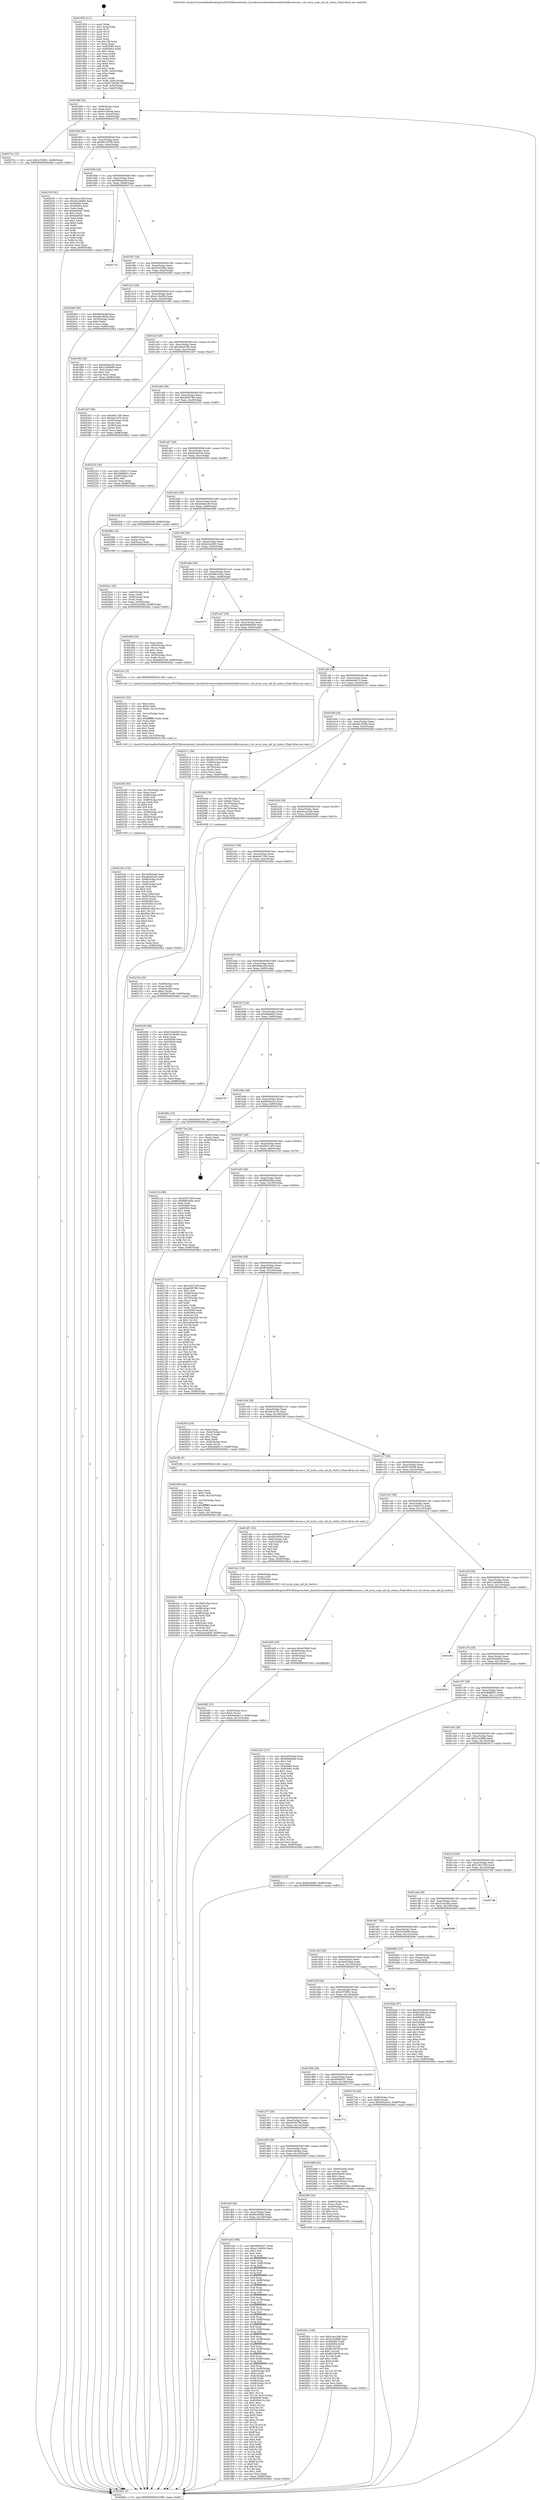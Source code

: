 digraph "0x401930" {
  label = "0x401930 (/mnt/c/Users/mathe/Desktop/tcc/POCII/binaries/extr_linuxdriversnetwirelessinteliwlwifimvmscan.c_iwl_mvm_scan_uid_by_status_Final-ollvm.out::main(0))"
  labelloc = "t"
  node[shape=record]

  Entry [label="",width=0.3,height=0.3,shape=circle,fillcolor=black,style=filled]
  "0x40199f" [label="{
     0x40199f [32]\l
     | [instrs]\l
     &nbsp;&nbsp;0x40199f \<+6\>: mov -0x98(%rbp),%eax\l
     &nbsp;&nbsp;0x4019a5 \<+2\>: mov %eax,%ecx\l
     &nbsp;&nbsp;0x4019a7 \<+6\>: sub $0x81036cd4,%ecx\l
     &nbsp;&nbsp;0x4019ad \<+6\>: mov %eax,-0xac(%rbp)\l
     &nbsp;&nbsp;0x4019b3 \<+6\>: mov %ecx,-0xb0(%rbp)\l
     &nbsp;&nbsp;0x4019b9 \<+6\>: je 000000000040270c \<main+0xddc\>\l
  }"]
  "0x40270c" [label="{
     0x40270c [15]\l
     | [instrs]\l
     &nbsp;&nbsp;0x40270c \<+10\>: movl $0x41f7df61,-0x98(%rbp)\l
     &nbsp;&nbsp;0x402716 \<+5\>: jmp 00000000004028e2 \<main+0xfb2\>\l
  }"]
  "0x4019bf" [label="{
     0x4019bf [28]\l
     | [instrs]\l
     &nbsp;&nbsp;0x4019bf \<+5\>: jmp 00000000004019c4 \<main+0x94\>\l
     &nbsp;&nbsp;0x4019c4 \<+6\>: mov -0xac(%rbp),%eax\l
     &nbsp;&nbsp;0x4019ca \<+5\>: sub $0x881347f9,%eax\l
     &nbsp;&nbsp;0x4019cf \<+6\>: mov %eax,-0xb4(%rbp)\l
     &nbsp;&nbsp;0x4019d5 \<+6\>: je 0000000000402535 \<main+0xc05\>\l
  }"]
  Exit [label="",width=0.3,height=0.3,shape=circle,fillcolor=black,style=filled,peripheries=2]
  "0x402535" [label="{
     0x402535 [91]\l
     | [instrs]\l
     &nbsp;&nbsp;0x402535 \<+5\>: mov $0x2cacc3bd,%eax\l
     &nbsp;&nbsp;0x40253a \<+5\>: mov $0x4e1e646a,%ecx\l
     &nbsp;&nbsp;0x40253f \<+7\>: mov 0x405060,%edx\l
     &nbsp;&nbsp;0x402546 \<+7\>: mov 0x405064,%esi\l
     &nbsp;&nbsp;0x40254d \<+2\>: mov %edx,%edi\l
     &nbsp;&nbsp;0x40254f \<+6\>: add $0xfad5faf7,%edi\l
     &nbsp;&nbsp;0x402555 \<+3\>: sub $0x1,%edi\l
     &nbsp;&nbsp;0x402558 \<+6\>: sub $0xfad5faf7,%edi\l
     &nbsp;&nbsp;0x40255e \<+3\>: imul %edi,%edx\l
     &nbsp;&nbsp;0x402561 \<+3\>: and $0x1,%edx\l
     &nbsp;&nbsp;0x402564 \<+3\>: cmp $0x0,%edx\l
     &nbsp;&nbsp;0x402567 \<+4\>: sete %r8b\l
     &nbsp;&nbsp;0x40256b \<+3\>: cmp $0xa,%esi\l
     &nbsp;&nbsp;0x40256e \<+4\>: setl %r9b\l
     &nbsp;&nbsp;0x402572 \<+3\>: mov %r8b,%r10b\l
     &nbsp;&nbsp;0x402575 \<+3\>: and %r9b,%r10b\l
     &nbsp;&nbsp;0x402578 \<+3\>: xor %r9b,%r8b\l
     &nbsp;&nbsp;0x40257b \<+3\>: or %r8b,%r10b\l
     &nbsp;&nbsp;0x40257e \<+4\>: test $0x1,%r10b\l
     &nbsp;&nbsp;0x402582 \<+3\>: cmovne %ecx,%eax\l
     &nbsp;&nbsp;0x402585 \<+6\>: mov %eax,-0x98(%rbp)\l
     &nbsp;&nbsp;0x40258b \<+5\>: jmp 00000000004028e2 \<main+0xfb2\>\l
  }"]
  "0x4019db" [label="{
     0x4019db [28]\l
     | [instrs]\l
     &nbsp;&nbsp;0x4019db \<+5\>: jmp 00000000004019e0 \<main+0xb0\>\l
     &nbsp;&nbsp;0x4019e0 \<+6\>: mov -0xac(%rbp),%eax\l
     &nbsp;&nbsp;0x4019e6 \<+5\>: sub $0x90b0a26f,%eax\l
     &nbsp;&nbsp;0x4019eb \<+6\>: mov %eax,-0xb8(%rbp)\l
     &nbsp;&nbsp;0x4019f1 \<+6\>: je 000000000040271b \<main+0xdeb\>\l
  }"]
  "0x4026ab" [label="{
     0x4026ab [97]\l
     | [instrs]\l
     &nbsp;&nbsp;0x4026ab \<+5\>: mov $0x203ebd04,%ecx\l
     &nbsp;&nbsp;0x4026b0 \<+5\>: mov $0x81036cd4,%edx\l
     &nbsp;&nbsp;0x4026b5 \<+7\>: mov 0x405060,%esi\l
     &nbsp;&nbsp;0x4026bc \<+8\>: mov 0x405064,%r8d\l
     &nbsp;&nbsp;0x4026c4 \<+3\>: mov %esi,%r9d\l
     &nbsp;&nbsp;0x4026c7 \<+7\>: add $0x32dbd9a,%r9d\l
     &nbsp;&nbsp;0x4026ce \<+4\>: sub $0x1,%r9d\l
     &nbsp;&nbsp;0x4026d2 \<+7\>: sub $0x32dbd9a,%r9d\l
     &nbsp;&nbsp;0x4026d9 \<+4\>: imul %r9d,%esi\l
     &nbsp;&nbsp;0x4026dd \<+3\>: and $0x1,%esi\l
     &nbsp;&nbsp;0x4026e0 \<+3\>: cmp $0x0,%esi\l
     &nbsp;&nbsp;0x4026e3 \<+4\>: sete %r10b\l
     &nbsp;&nbsp;0x4026e7 \<+4\>: cmp $0xa,%r8d\l
     &nbsp;&nbsp;0x4026eb \<+4\>: setl %r11b\l
     &nbsp;&nbsp;0x4026ef \<+3\>: mov %r10b,%bl\l
     &nbsp;&nbsp;0x4026f2 \<+3\>: and %r11b,%bl\l
     &nbsp;&nbsp;0x4026f5 \<+3\>: xor %r11b,%r10b\l
     &nbsp;&nbsp;0x4026f8 \<+3\>: or %r10b,%bl\l
     &nbsp;&nbsp;0x4026fb \<+3\>: test $0x1,%bl\l
     &nbsp;&nbsp;0x4026fe \<+3\>: cmovne %edx,%ecx\l
     &nbsp;&nbsp;0x402701 \<+6\>: mov %ecx,-0x98(%rbp)\l
     &nbsp;&nbsp;0x402707 \<+5\>: jmp 00000000004028e2 \<main+0xfb2\>\l
  }"]
  "0x40271b" [label="{
     0x40271b\l
  }", style=dashed]
  "0x4019f7" [label="{
     0x4019f7 [28]\l
     | [instrs]\l
     &nbsp;&nbsp;0x4019f7 \<+5\>: jmp 00000000004019fc \<main+0xcc\>\l
     &nbsp;&nbsp;0x4019fc \<+6\>: mov -0xac(%rbp),%eax\l
     &nbsp;&nbsp;0x401a02 \<+5\>: sub $0x92432f6a,%eax\l
     &nbsp;&nbsp;0x401a07 \<+6\>: mov %eax,-0xbc(%rbp)\l
     &nbsp;&nbsp;0x401a0d \<+6\>: je 00000000004020bf \<main+0x78f\>\l
  }"]
  "0x4025b1" [label="{
     0x4025b1 [100]\l
     | [instrs]\l
     &nbsp;&nbsp;0x4025b1 \<+5\>: mov $0x2cacc3bd,%edx\l
     &nbsp;&nbsp;0x4025b6 \<+5\>: mov $0x2c5c9fdd,%esi\l
     &nbsp;&nbsp;0x4025bb \<+8\>: mov 0x405060,%r8d\l
     &nbsp;&nbsp;0x4025c3 \<+8\>: mov 0x405064,%r9d\l
     &nbsp;&nbsp;0x4025cb \<+3\>: mov %r8d,%r10d\l
     &nbsp;&nbsp;0x4025ce \<+7\>: sub $0x601697ff,%r10d\l
     &nbsp;&nbsp;0x4025d5 \<+4\>: sub $0x1,%r10d\l
     &nbsp;&nbsp;0x4025d9 \<+7\>: add $0x601697ff,%r10d\l
     &nbsp;&nbsp;0x4025e0 \<+4\>: imul %r10d,%r8d\l
     &nbsp;&nbsp;0x4025e4 \<+4\>: and $0x1,%r8d\l
     &nbsp;&nbsp;0x4025e8 \<+4\>: cmp $0x0,%r8d\l
     &nbsp;&nbsp;0x4025ec \<+4\>: sete %r11b\l
     &nbsp;&nbsp;0x4025f0 \<+4\>: cmp $0xa,%r9d\l
     &nbsp;&nbsp;0x4025f4 \<+3\>: setl %bl\l
     &nbsp;&nbsp;0x4025f7 \<+3\>: mov %r11b,%r14b\l
     &nbsp;&nbsp;0x4025fa \<+3\>: and %bl,%r14b\l
     &nbsp;&nbsp;0x4025fd \<+3\>: xor %bl,%r11b\l
     &nbsp;&nbsp;0x402600 \<+3\>: or %r11b,%r14b\l
     &nbsp;&nbsp;0x402603 \<+4\>: test $0x1,%r14b\l
     &nbsp;&nbsp;0x402607 \<+3\>: cmovne %esi,%edx\l
     &nbsp;&nbsp;0x40260a \<+6\>: mov %edx,-0x98(%rbp)\l
     &nbsp;&nbsp;0x402610 \<+5\>: jmp 00000000004028e2 \<main+0xfb2\>\l
  }"]
  "0x4020bf" [label="{
     0x4020bf [30]\l
     | [instrs]\l
     &nbsp;&nbsp;0x4020bf \<+5\>: mov $0x90b0a26f,%eax\l
     &nbsp;&nbsp;0x4020c4 \<+5\>: mov $0xdd14fe5b,%ecx\l
     &nbsp;&nbsp;0x4020c9 \<+3\>: mov -0x30(%rbp),%edx\l
     &nbsp;&nbsp;0x4020cc \<+3\>: cmp $0x0,%edx\l
     &nbsp;&nbsp;0x4020cf \<+3\>: cmove %ecx,%eax\l
     &nbsp;&nbsp;0x4020d2 \<+6\>: mov %eax,-0x98(%rbp)\l
     &nbsp;&nbsp;0x4020d8 \<+5\>: jmp 00000000004028e2 \<main+0xfb2\>\l
  }"]
  "0x401a13" [label="{
     0x401a13 [28]\l
     | [instrs]\l
     &nbsp;&nbsp;0x401a13 \<+5\>: jmp 0000000000401a18 \<main+0xe8\>\l
     &nbsp;&nbsp;0x401a18 \<+6\>: mov -0xac(%rbp),%eax\l
     &nbsp;&nbsp;0x401a1e \<+5\>: sub $0xa118c954,%eax\l
     &nbsp;&nbsp;0x401a23 \<+6\>: mov %eax,-0xc0(%rbp)\l
     &nbsp;&nbsp;0x401a29 \<+6\>: je 0000000000401f94 \<main+0x664\>\l
  }"]
  "0x4024f2" [label="{
     0x4024f2 [31]\l
     | [instrs]\l
     &nbsp;&nbsp;0x4024f2 \<+4\>: mov -0x40(%rbp),%rcx\l
     &nbsp;&nbsp;0x4024f6 \<+6\>: movl $0x0,(%rcx)\l
     &nbsp;&nbsp;0x4024fc \<+10\>: movl $0xbefa8c13,-0x98(%rbp)\l
     &nbsp;&nbsp;0x402506 \<+6\>: mov %eax,-0x15c(%rbp)\l
     &nbsp;&nbsp;0x40250c \<+5\>: jmp 00000000004028e2 \<main+0xfb2\>\l
  }"]
  "0x401f94" [label="{
     0x401f94 [30]\l
     | [instrs]\l
     &nbsp;&nbsp;0x401f94 \<+5\>: mov $0xad4edc36,%eax\l
     &nbsp;&nbsp;0x401f99 \<+5\>: mov $0x1ce84669,%ecx\l
     &nbsp;&nbsp;0x401f9e \<+3\>: mov -0x31(%rbp),%dl\l
     &nbsp;&nbsp;0x401fa1 \<+3\>: test $0x1,%dl\l
     &nbsp;&nbsp;0x401fa4 \<+3\>: cmovne %ecx,%eax\l
     &nbsp;&nbsp;0x401fa7 \<+6\>: mov %eax,-0x98(%rbp)\l
     &nbsp;&nbsp;0x401fad \<+5\>: jmp 00000000004028e2 \<main+0xfb2\>\l
  }"]
  "0x401a2f" [label="{
     0x401a2f [28]\l
     | [instrs]\l
     &nbsp;&nbsp;0x401a2f \<+5\>: jmp 0000000000401a34 \<main+0x104\>\l
     &nbsp;&nbsp;0x401a34 \<+6\>: mov -0xac(%rbp),%eax\l
     &nbsp;&nbsp;0x401a3a \<+5\>: sub $0xa4fc8196,%eax\l
     &nbsp;&nbsp;0x401a3f \<+6\>: mov %eax,-0xc4(%rbp)\l
     &nbsp;&nbsp;0x401a45 \<+6\>: je 00000000004023d7 \<main+0xaa7\>\l
  }"]
  "0x4024d5" [label="{
     0x4024d5 [29]\l
     | [instrs]\l
     &nbsp;&nbsp;0x4024d5 \<+10\>: movabs $0x4030b6,%rdi\l
     &nbsp;&nbsp;0x4024df \<+4\>: mov -0x48(%rbp),%rcx\l
     &nbsp;&nbsp;0x4024e3 \<+2\>: mov %eax,(%rcx)\l
     &nbsp;&nbsp;0x4024e5 \<+4\>: mov -0x48(%rbp),%rcx\l
     &nbsp;&nbsp;0x4024e9 \<+2\>: mov (%rcx),%esi\l
     &nbsp;&nbsp;0x4024eb \<+2\>: mov $0x0,%al\l
     &nbsp;&nbsp;0x4024ed \<+5\>: call 0000000000401040 \<printf@plt\>\l
     | [calls]\l
     &nbsp;&nbsp;0x401040 \{1\} (unknown)\l
  }"]
  "0x4023d7" [label="{
     0x4023d7 [36]\l
     | [instrs]\l
     &nbsp;&nbsp;0x4023d7 \<+5\>: mov $0xe6fc7340,%eax\l
     &nbsp;&nbsp;0x4023dc \<+5\>: mov $0x4dc1b7b,%ecx\l
     &nbsp;&nbsp;0x4023e1 \<+4\>: mov -0x50(%rbp),%rdx\l
     &nbsp;&nbsp;0x4023e5 \<+2\>: mov (%rdx),%esi\l
     &nbsp;&nbsp;0x4023e7 \<+4\>: mov -0x58(%rbp),%rdx\l
     &nbsp;&nbsp;0x4023eb \<+2\>: cmp (%rdx),%esi\l
     &nbsp;&nbsp;0x4023ed \<+3\>: cmovl %ecx,%eax\l
     &nbsp;&nbsp;0x4023f0 \<+6\>: mov %eax,-0x98(%rbp)\l
     &nbsp;&nbsp;0x4023f6 \<+5\>: jmp 00000000004028e2 \<main+0xfb2\>\l
  }"]
  "0x401a4b" [label="{
     0x401a4b [28]\l
     | [instrs]\l
     &nbsp;&nbsp;0x401a4b \<+5\>: jmp 0000000000401a50 \<main+0x120\>\l
     &nbsp;&nbsp;0x401a50 \<+6\>: mov -0xac(%rbp),%eax\l
     &nbsp;&nbsp;0x401a56 \<+5\>: sub $0xa95879fc,%eax\l
     &nbsp;&nbsp;0x401a5b \<+6\>: mov %eax,-0xc8(%rbp)\l
     &nbsp;&nbsp;0x401a61 \<+6\>: je 0000000000402225 \<main+0x8f5\>\l
  }"]
  "0x40242c" [label="{
     0x40242c [60]\l
     | [instrs]\l
     &nbsp;&nbsp;0x40242c \<+6\>: mov -0x158(%rbp),%ecx\l
     &nbsp;&nbsp;0x402432 \<+3\>: imul %eax,%ecx\l
     &nbsp;&nbsp;0x402435 \<+4\>: mov -0x68(%rbp),%rdi\l
     &nbsp;&nbsp;0x402439 \<+3\>: mov (%rdi),%rdi\l
     &nbsp;&nbsp;0x40243c \<+4\>: mov -0x60(%rbp),%r8\l
     &nbsp;&nbsp;0x402440 \<+3\>: movslq (%r8),%r8\l
     &nbsp;&nbsp;0x402443 \<+4\>: shl $0x4,%r8\l
     &nbsp;&nbsp;0x402447 \<+3\>: add %r8,%rdi\l
     &nbsp;&nbsp;0x40244a \<+4\>: mov 0x8(%rdi),%rdi\l
     &nbsp;&nbsp;0x40244e \<+4\>: mov -0x50(%rbp),%r8\l
     &nbsp;&nbsp;0x402452 \<+3\>: movslq (%r8),%r8\l
     &nbsp;&nbsp;0x402455 \<+4\>: mov %ecx,(%rdi,%r8,4)\l
     &nbsp;&nbsp;0x402459 \<+10\>: movl $0xb24cdf26,-0x98(%rbp)\l
     &nbsp;&nbsp;0x402463 \<+5\>: jmp 00000000004028e2 \<main+0xfb2\>\l
  }"]
  "0x402225" [label="{
     0x402225 [30]\l
     | [instrs]\l
     &nbsp;&nbsp;0x402225 \<+5\>: mov $0x116b5215,%eax\l
     &nbsp;&nbsp;0x40222a \<+5\>: mov $0x28df8651,%ecx\l
     &nbsp;&nbsp;0x40222f \<+3\>: mov -0x29(%rbp),%dl\l
     &nbsp;&nbsp;0x402232 \<+3\>: test $0x1,%dl\l
     &nbsp;&nbsp;0x402235 \<+3\>: cmovne %ecx,%eax\l
     &nbsp;&nbsp;0x402238 \<+6\>: mov %eax,-0x98(%rbp)\l
     &nbsp;&nbsp;0x40223e \<+5\>: jmp 00000000004028e2 \<main+0xfb2\>\l
  }"]
  "0x401a67" [label="{
     0x401a67 [28]\l
     | [instrs]\l
     &nbsp;&nbsp;0x401a67 \<+5\>: jmp 0000000000401a6c \<main+0x13c\>\l
     &nbsp;&nbsp;0x401a6c \<+6\>: mov -0xac(%rbp),%eax\l
     &nbsp;&nbsp;0x401a72 \<+5\>: sub $0xa9c6d1eb,%eax\l
     &nbsp;&nbsp;0x401a77 \<+6\>: mov %eax,-0xcc(%rbp)\l
     &nbsp;&nbsp;0x401a7d \<+6\>: je 00000000004023c8 \<main+0xa98\>\l
  }"]
  "0x402400" [label="{
     0x402400 [44]\l
     | [instrs]\l
     &nbsp;&nbsp;0x402400 \<+2\>: xor %ecx,%ecx\l
     &nbsp;&nbsp;0x402402 \<+5\>: mov $0x2,%edx\l
     &nbsp;&nbsp;0x402407 \<+6\>: mov %edx,-0x154(%rbp)\l
     &nbsp;&nbsp;0x40240d \<+1\>: cltd\l
     &nbsp;&nbsp;0x40240e \<+6\>: mov -0x154(%rbp),%esi\l
     &nbsp;&nbsp;0x402414 \<+2\>: idiv %esi\l
     &nbsp;&nbsp;0x402416 \<+6\>: imul $0xfffffffe,%edx,%edx\l
     &nbsp;&nbsp;0x40241c \<+3\>: sub $0x1,%ecx\l
     &nbsp;&nbsp;0x40241f \<+2\>: sub %ecx,%edx\l
     &nbsp;&nbsp;0x402421 \<+6\>: mov %edx,-0x158(%rbp)\l
     &nbsp;&nbsp;0x402427 \<+5\>: call 0000000000401160 \<next_i\>\l
     | [calls]\l
     &nbsp;&nbsp;0x401160 \{1\} (/mnt/c/Users/mathe/Desktop/tcc/POCII/binaries/extr_linuxdriversnetwirelessinteliwlwifimvmscan.c_iwl_mvm_scan_uid_by_status_Final-ollvm.out::next_i)\l
  }"]
  "0x4023c8" [label="{
     0x4023c8 [15]\l
     | [instrs]\l
     &nbsp;&nbsp;0x4023c8 \<+10\>: movl $0xa4fc8196,-0x98(%rbp)\l
     &nbsp;&nbsp;0x4023d2 \<+5\>: jmp 00000000004028e2 \<main+0xfb2\>\l
  }"]
  "0x401a83" [label="{
     0x401a83 [28]\l
     | [instrs]\l
     &nbsp;&nbsp;0x401a83 \<+5\>: jmp 0000000000401a88 \<main+0x158\>\l
     &nbsp;&nbsp;0x401a88 \<+6\>: mov -0xac(%rbp),%eax\l
     &nbsp;&nbsp;0x401a8e \<+5\>: sub $0xad4edc36,%eax\l
     &nbsp;&nbsp;0x401a93 \<+6\>: mov %eax,-0xd0(%rbp)\l
     &nbsp;&nbsp;0x401a99 \<+6\>: je 000000000040208e \<main+0x75e\>\l
  }"]
  "0x402344" [label="{
     0x402344 [132]\l
     | [instrs]\l
     &nbsp;&nbsp;0x402344 \<+5\>: mov $0x3a0554ad,%ecx\l
     &nbsp;&nbsp;0x402349 \<+5\>: mov $0xa9c6d1eb,%edx\l
     &nbsp;&nbsp;0x40234e \<+4\>: mov -0x68(%rbp),%rdi\l
     &nbsp;&nbsp;0x402352 \<+3\>: mov (%rdi),%rdi\l
     &nbsp;&nbsp;0x402355 \<+4\>: mov -0x60(%rbp),%r8\l
     &nbsp;&nbsp;0x402359 \<+3\>: movslq (%r8),%r8\l
     &nbsp;&nbsp;0x40235c \<+4\>: shl $0x4,%r8\l
     &nbsp;&nbsp;0x402360 \<+3\>: add %r8,%rdi\l
     &nbsp;&nbsp;0x402363 \<+4\>: mov %rax,0x8(%rdi)\l
     &nbsp;&nbsp;0x402367 \<+4\>: mov -0x50(%rbp),%rax\l
     &nbsp;&nbsp;0x40236b \<+6\>: movl $0x0,(%rax)\l
     &nbsp;&nbsp;0x402371 \<+7\>: mov 0x405060,%esi\l
     &nbsp;&nbsp;0x402378 \<+8\>: mov 0x405064,%r10d\l
     &nbsp;&nbsp;0x402380 \<+3\>: mov %esi,%r11d\l
     &nbsp;&nbsp;0x402383 \<+7\>: add $0xf36c1f84,%r11d\l
     &nbsp;&nbsp;0x40238a \<+4\>: sub $0x1,%r11d\l
     &nbsp;&nbsp;0x40238e \<+7\>: sub $0xf36c1f84,%r11d\l
     &nbsp;&nbsp;0x402395 \<+4\>: imul %r11d,%esi\l
     &nbsp;&nbsp;0x402399 \<+3\>: and $0x1,%esi\l
     &nbsp;&nbsp;0x40239c \<+3\>: cmp $0x0,%esi\l
     &nbsp;&nbsp;0x40239f \<+3\>: sete %bl\l
     &nbsp;&nbsp;0x4023a2 \<+4\>: cmp $0xa,%r10d\l
     &nbsp;&nbsp;0x4023a6 \<+4\>: setl %r14b\l
     &nbsp;&nbsp;0x4023aa \<+3\>: mov %bl,%r15b\l
     &nbsp;&nbsp;0x4023ad \<+3\>: and %r14b,%r15b\l
     &nbsp;&nbsp;0x4023b0 \<+3\>: xor %r14b,%bl\l
     &nbsp;&nbsp;0x4023b3 \<+3\>: or %bl,%r15b\l
     &nbsp;&nbsp;0x4023b6 \<+4\>: test $0x1,%r15b\l
     &nbsp;&nbsp;0x4023ba \<+3\>: cmovne %edx,%ecx\l
     &nbsp;&nbsp;0x4023bd \<+6\>: mov %ecx,-0x98(%rbp)\l
     &nbsp;&nbsp;0x4023c3 \<+5\>: jmp 00000000004028e2 \<main+0xfb2\>\l
  }"]
  "0x40208e" [label="{
     0x40208e [19]\l
     | [instrs]\l
     &nbsp;&nbsp;0x40208e \<+7\>: mov -0x88(%rbp),%rax\l
     &nbsp;&nbsp;0x402095 \<+3\>: mov (%rax),%rax\l
     &nbsp;&nbsp;0x402098 \<+4\>: mov 0x8(%rax),%rdi\l
     &nbsp;&nbsp;0x40209c \<+5\>: call 0000000000401060 \<atoi@plt\>\l
     | [calls]\l
     &nbsp;&nbsp;0x401060 \{1\} (unknown)\l
  }"]
  "0x401a9f" [label="{
     0x401a9f [28]\l
     | [instrs]\l
     &nbsp;&nbsp;0x401a9f \<+5\>: jmp 0000000000401aa4 \<main+0x174\>\l
     &nbsp;&nbsp;0x401aa4 \<+6\>: mov -0xac(%rbp),%eax\l
     &nbsp;&nbsp;0x401aaa \<+5\>: sub $0xb24cdf26,%eax\l
     &nbsp;&nbsp;0x401aaf \<+6\>: mov %eax,-0xd4(%rbp)\l
     &nbsp;&nbsp;0x401ab5 \<+6\>: je 0000000000402468 \<main+0xb38\>\l
  }"]
  "0x402305" [label="{
     0x402305 [63]\l
     | [instrs]\l
     &nbsp;&nbsp;0x402305 \<+6\>: mov -0x150(%rbp),%ecx\l
     &nbsp;&nbsp;0x40230b \<+3\>: imul %eax,%ecx\l
     &nbsp;&nbsp;0x40230e \<+4\>: mov -0x68(%rbp),%r8\l
     &nbsp;&nbsp;0x402312 \<+3\>: mov (%r8),%r8\l
     &nbsp;&nbsp;0x402315 \<+4\>: mov -0x60(%rbp),%r9\l
     &nbsp;&nbsp;0x402319 \<+3\>: movslq (%r9),%r9\l
     &nbsp;&nbsp;0x40231c \<+4\>: shl $0x4,%r9\l
     &nbsp;&nbsp;0x402320 \<+3\>: add %r9,%r8\l
     &nbsp;&nbsp;0x402323 \<+3\>: mov %ecx,(%r8)\l
     &nbsp;&nbsp;0x402326 \<+4\>: mov -0x58(%rbp),%r8\l
     &nbsp;&nbsp;0x40232a \<+7\>: movl $0x1,(%r8)\l
     &nbsp;&nbsp;0x402331 \<+4\>: mov -0x58(%rbp),%r8\l
     &nbsp;&nbsp;0x402335 \<+3\>: movslq (%r8),%r8\l
     &nbsp;&nbsp;0x402338 \<+4\>: shl $0x2,%r8\l
     &nbsp;&nbsp;0x40233c \<+3\>: mov %r8,%rdi\l
     &nbsp;&nbsp;0x40233f \<+5\>: call 0000000000401050 \<malloc@plt\>\l
     | [calls]\l
     &nbsp;&nbsp;0x401050 \{1\} (unknown)\l
  }"]
  "0x402468" [label="{
     0x402468 [34]\l
     | [instrs]\l
     &nbsp;&nbsp;0x402468 \<+2\>: xor %eax,%eax\l
     &nbsp;&nbsp;0x40246a \<+4\>: mov -0x50(%rbp),%rcx\l
     &nbsp;&nbsp;0x40246e \<+2\>: mov (%rcx),%edx\l
     &nbsp;&nbsp;0x402470 \<+3\>: sub $0x1,%eax\l
     &nbsp;&nbsp;0x402473 \<+2\>: sub %eax,%edx\l
     &nbsp;&nbsp;0x402475 \<+4\>: mov -0x50(%rbp),%rcx\l
     &nbsp;&nbsp;0x402479 \<+2\>: mov %edx,(%rcx)\l
     &nbsp;&nbsp;0x40247b \<+10\>: movl $0xa4fc8196,-0x98(%rbp)\l
     &nbsp;&nbsp;0x402485 \<+5\>: jmp 00000000004028e2 \<main+0xfb2\>\l
  }"]
  "0x401abb" [label="{
     0x401abb [28]\l
     | [instrs]\l
     &nbsp;&nbsp;0x401abb \<+5\>: jmp 0000000000401ac0 \<main+0x190\>\l
     &nbsp;&nbsp;0x401ac0 \<+6\>: mov -0xac(%rbp),%eax\l
     &nbsp;&nbsp;0x401ac6 \<+5\>: sub $0xb801fe2e,%eax\l
     &nbsp;&nbsp;0x401acb \<+6\>: mov %eax,-0xd8(%rbp)\l
     &nbsp;&nbsp;0x401ad1 \<+6\>: je 000000000040207f \<main+0x74f\>\l
  }"]
  "0x4022d1" [label="{
     0x4022d1 [52]\l
     | [instrs]\l
     &nbsp;&nbsp;0x4022d1 \<+2\>: xor %ecx,%ecx\l
     &nbsp;&nbsp;0x4022d3 \<+5\>: mov $0x2,%edx\l
     &nbsp;&nbsp;0x4022d8 \<+6\>: mov %edx,-0x14c(%rbp)\l
     &nbsp;&nbsp;0x4022de \<+1\>: cltd\l
     &nbsp;&nbsp;0x4022df \<+6\>: mov -0x14c(%rbp),%esi\l
     &nbsp;&nbsp;0x4022e5 \<+2\>: idiv %esi\l
     &nbsp;&nbsp;0x4022e7 \<+6\>: imul $0xfffffffe,%edx,%edx\l
     &nbsp;&nbsp;0x4022ed \<+2\>: mov %ecx,%edi\l
     &nbsp;&nbsp;0x4022ef \<+2\>: sub %edx,%edi\l
     &nbsp;&nbsp;0x4022f1 \<+2\>: mov %ecx,%edx\l
     &nbsp;&nbsp;0x4022f3 \<+3\>: sub $0x1,%edx\l
     &nbsp;&nbsp;0x4022f6 \<+2\>: add %edx,%edi\l
     &nbsp;&nbsp;0x4022f8 \<+2\>: sub %edi,%ecx\l
     &nbsp;&nbsp;0x4022fa \<+6\>: mov %ecx,-0x150(%rbp)\l
     &nbsp;&nbsp;0x402300 \<+5\>: call 0000000000401160 \<next_i\>\l
     | [calls]\l
     &nbsp;&nbsp;0x401160 \{1\} (/mnt/c/Users/mathe/Desktop/tcc/POCII/binaries/extr_linuxdriversnetwirelessinteliwlwifimvmscan.c_iwl_mvm_scan_uid_by_status_Final-ollvm.out::next_i)\l
  }"]
  "0x40207f" [label="{
     0x40207f\l
  }", style=dashed]
  "0x401ad7" [label="{
     0x401ad7 [28]\l
     | [instrs]\l
     &nbsp;&nbsp;0x401ad7 \<+5\>: jmp 0000000000401adc \<main+0x1ac\>\l
     &nbsp;&nbsp;0x401adc \<+6\>: mov -0xac(%rbp),%eax\l
     &nbsp;&nbsp;0x401ae2 \<+5\>: sub $0xb9d0e649,%eax\l
     &nbsp;&nbsp;0x401ae7 \<+6\>: mov %eax,-0xdc(%rbp)\l
     &nbsp;&nbsp;0x401aed \<+6\>: je 00000000004022cc \<main+0x99c\>\l
  }"]
  "0x402104" [label="{
     0x402104 [32]\l
     | [instrs]\l
     &nbsp;&nbsp;0x402104 \<+4\>: mov -0x68(%rbp),%rdi\l
     &nbsp;&nbsp;0x402108 \<+3\>: mov %rax,(%rdi)\l
     &nbsp;&nbsp;0x40210b \<+4\>: mov -0x60(%rbp),%rax\l
     &nbsp;&nbsp;0x40210f \<+6\>: movl $0x0,(%rax)\l
     &nbsp;&nbsp;0x402115 \<+10\>: movl $0xf297cc69,-0x98(%rbp)\l
     &nbsp;&nbsp;0x40211f \<+5\>: jmp 00000000004028e2 \<main+0xfb2\>\l
  }"]
  "0x4022cc" [label="{
     0x4022cc [5]\l
     | [instrs]\l
     &nbsp;&nbsp;0x4022cc \<+5\>: call 0000000000401160 \<next_i\>\l
     | [calls]\l
     &nbsp;&nbsp;0x401160 \{1\} (/mnt/c/Users/mathe/Desktop/tcc/POCII/binaries/extr_linuxdriversnetwirelessinteliwlwifimvmscan.c_iwl_mvm_scan_uid_by_status_Final-ollvm.out::next_i)\l
  }"]
  "0x401af3" [label="{
     0x401af3 [28]\l
     | [instrs]\l
     &nbsp;&nbsp;0x401af3 \<+5\>: jmp 0000000000401af8 \<main+0x1c8\>\l
     &nbsp;&nbsp;0x401af8 \<+6\>: mov -0xac(%rbp),%eax\l
     &nbsp;&nbsp;0x401afe \<+5\>: sub $0xbefa8c13,%eax\l
     &nbsp;&nbsp;0x401b03 \<+6\>: mov %eax,-0xe0(%rbp)\l
     &nbsp;&nbsp;0x401b09 \<+6\>: je 0000000000402511 \<main+0xbe1\>\l
  }"]
  "0x4020a1" [label="{
     0x4020a1 [30]\l
     | [instrs]\l
     &nbsp;&nbsp;0x4020a1 \<+4\>: mov -0x80(%rbp),%rdi\l
     &nbsp;&nbsp;0x4020a5 \<+2\>: mov %eax,(%rdi)\l
     &nbsp;&nbsp;0x4020a7 \<+4\>: mov -0x80(%rbp),%rdi\l
     &nbsp;&nbsp;0x4020ab \<+2\>: mov (%rdi),%eax\l
     &nbsp;&nbsp;0x4020ad \<+3\>: mov %eax,-0x30(%rbp)\l
     &nbsp;&nbsp;0x4020b0 \<+10\>: movl $0x92432f6a,-0x98(%rbp)\l
     &nbsp;&nbsp;0x4020ba \<+5\>: jmp 00000000004028e2 \<main+0xfb2\>\l
  }"]
  "0x402511" [label="{
     0x402511 [36]\l
     | [instrs]\l
     &nbsp;&nbsp;0x402511 \<+5\>: mov $0xe61ac5c9,%eax\l
     &nbsp;&nbsp;0x402516 \<+5\>: mov $0x881347f9,%ecx\l
     &nbsp;&nbsp;0x40251b \<+4\>: mov -0x40(%rbp),%rdx\l
     &nbsp;&nbsp;0x40251f \<+2\>: mov (%rdx),%esi\l
     &nbsp;&nbsp;0x402521 \<+4\>: mov -0x70(%rbp),%rdx\l
     &nbsp;&nbsp;0x402525 \<+2\>: cmp (%rdx),%esi\l
     &nbsp;&nbsp;0x402527 \<+3\>: cmovl %ecx,%eax\l
     &nbsp;&nbsp;0x40252a \<+6\>: mov %eax,-0x98(%rbp)\l
     &nbsp;&nbsp;0x402530 \<+5\>: jmp 00000000004028e2 \<main+0xfb2\>\l
  }"]
  "0x401b0f" [label="{
     0x401b0f [28]\l
     | [instrs]\l
     &nbsp;&nbsp;0x401b0f \<+5\>: jmp 0000000000401b14 \<main+0x1e4\>\l
     &nbsp;&nbsp;0x401b14 \<+6\>: mov -0xac(%rbp),%eax\l
     &nbsp;&nbsp;0x401b1a \<+5\>: sub $0xdd14fe5b,%eax\l
     &nbsp;&nbsp;0x401b1f \<+6\>: mov %eax,-0xe4(%rbp)\l
     &nbsp;&nbsp;0x401b25 \<+6\>: je 00000000004020dd \<main+0x7ad\>\l
  }"]
  "0x401dcb" [label="{
     0x401dcb\l
  }", style=dashed]
  "0x4020dd" [label="{
     0x4020dd [39]\l
     | [instrs]\l
     &nbsp;&nbsp;0x4020dd \<+4\>: mov -0x78(%rbp),%rax\l
     &nbsp;&nbsp;0x4020e1 \<+6\>: movl $0x64,(%rax)\l
     &nbsp;&nbsp;0x4020e7 \<+4\>: mov -0x70(%rbp),%rax\l
     &nbsp;&nbsp;0x4020eb \<+6\>: movl $0x1,(%rax)\l
     &nbsp;&nbsp;0x4020f1 \<+4\>: mov -0x70(%rbp),%rax\l
     &nbsp;&nbsp;0x4020f5 \<+3\>: movslq (%rax),%rax\l
     &nbsp;&nbsp;0x4020f8 \<+4\>: shl $0x4,%rax\l
     &nbsp;&nbsp;0x4020fc \<+3\>: mov %rax,%rdi\l
     &nbsp;&nbsp;0x4020ff \<+5\>: call 0000000000401050 \<malloc@plt\>\l
     | [calls]\l
     &nbsp;&nbsp;0x401050 \{1\} (unknown)\l
  }"]
  "0x401b2b" [label="{
     0x401b2b [28]\l
     | [instrs]\l
     &nbsp;&nbsp;0x401b2b \<+5\>: jmp 0000000000401b30 \<main+0x200\>\l
     &nbsp;&nbsp;0x401b30 \<+6\>: mov -0xac(%rbp),%eax\l
     &nbsp;&nbsp;0x401b36 \<+5\>: sub $0xe61ac5c9,%eax\l
     &nbsp;&nbsp;0x401b3b \<+6\>: mov %eax,-0xe8(%rbp)\l
     &nbsp;&nbsp;0x401b41 \<+6\>: je 0000000000402646 \<main+0xd16\>\l
  }"]
  "0x401e26" [label="{
     0x401e26 [366]\l
     | [instrs]\l
     &nbsp;&nbsp;0x401e26 \<+5\>: mov $0x4856e557,%eax\l
     &nbsp;&nbsp;0x401e2b \<+5\>: mov $0xa118c954,%ecx\l
     &nbsp;&nbsp;0x401e30 \<+2\>: mov $0x1,%dl\l
     &nbsp;&nbsp;0x401e32 \<+2\>: xor %esi,%esi\l
     &nbsp;&nbsp;0x401e34 \<+3\>: mov %rsp,%rdi\l
     &nbsp;&nbsp;0x401e37 \<+4\>: add $0xfffffffffffffff0,%rdi\l
     &nbsp;&nbsp;0x401e3b \<+3\>: mov %rdi,%rsp\l
     &nbsp;&nbsp;0x401e3e \<+7\>: mov %rdi,-0x90(%rbp)\l
     &nbsp;&nbsp;0x401e45 \<+3\>: mov %rsp,%rdi\l
     &nbsp;&nbsp;0x401e48 \<+4\>: add $0xfffffffffffffff0,%rdi\l
     &nbsp;&nbsp;0x401e4c \<+3\>: mov %rdi,%rsp\l
     &nbsp;&nbsp;0x401e4f \<+3\>: mov %rsp,%r8\l
     &nbsp;&nbsp;0x401e52 \<+4\>: add $0xfffffffffffffff0,%r8\l
     &nbsp;&nbsp;0x401e56 \<+3\>: mov %r8,%rsp\l
     &nbsp;&nbsp;0x401e59 \<+7\>: mov %r8,-0x88(%rbp)\l
     &nbsp;&nbsp;0x401e60 \<+3\>: mov %rsp,%r8\l
     &nbsp;&nbsp;0x401e63 \<+4\>: add $0xfffffffffffffff0,%r8\l
     &nbsp;&nbsp;0x401e67 \<+3\>: mov %r8,%rsp\l
     &nbsp;&nbsp;0x401e6a \<+4\>: mov %r8,-0x80(%rbp)\l
     &nbsp;&nbsp;0x401e6e \<+3\>: mov %rsp,%r8\l
     &nbsp;&nbsp;0x401e71 \<+4\>: add $0xfffffffffffffff0,%r8\l
     &nbsp;&nbsp;0x401e75 \<+3\>: mov %r8,%rsp\l
     &nbsp;&nbsp;0x401e78 \<+4\>: mov %r8,-0x78(%rbp)\l
     &nbsp;&nbsp;0x401e7c \<+3\>: mov %rsp,%r8\l
     &nbsp;&nbsp;0x401e7f \<+4\>: add $0xfffffffffffffff0,%r8\l
     &nbsp;&nbsp;0x401e83 \<+3\>: mov %r8,%rsp\l
     &nbsp;&nbsp;0x401e86 \<+4\>: mov %r8,-0x70(%rbp)\l
     &nbsp;&nbsp;0x401e8a \<+3\>: mov %rsp,%r8\l
     &nbsp;&nbsp;0x401e8d \<+4\>: add $0xfffffffffffffff0,%r8\l
     &nbsp;&nbsp;0x401e91 \<+3\>: mov %r8,%rsp\l
     &nbsp;&nbsp;0x401e94 \<+4\>: mov %r8,-0x68(%rbp)\l
     &nbsp;&nbsp;0x401e98 \<+3\>: mov %rsp,%r8\l
     &nbsp;&nbsp;0x401e9b \<+4\>: add $0xfffffffffffffff0,%r8\l
     &nbsp;&nbsp;0x401e9f \<+3\>: mov %r8,%rsp\l
     &nbsp;&nbsp;0x401ea2 \<+4\>: mov %r8,-0x60(%rbp)\l
     &nbsp;&nbsp;0x401ea6 \<+3\>: mov %rsp,%r8\l
     &nbsp;&nbsp;0x401ea9 \<+4\>: add $0xfffffffffffffff0,%r8\l
     &nbsp;&nbsp;0x401ead \<+3\>: mov %r8,%rsp\l
     &nbsp;&nbsp;0x401eb0 \<+4\>: mov %r8,-0x58(%rbp)\l
     &nbsp;&nbsp;0x401eb4 \<+3\>: mov %rsp,%r8\l
     &nbsp;&nbsp;0x401eb7 \<+4\>: add $0xfffffffffffffff0,%r8\l
     &nbsp;&nbsp;0x401ebb \<+3\>: mov %r8,%rsp\l
     &nbsp;&nbsp;0x401ebe \<+4\>: mov %r8,-0x50(%rbp)\l
     &nbsp;&nbsp;0x401ec2 \<+3\>: mov %rsp,%r8\l
     &nbsp;&nbsp;0x401ec5 \<+4\>: add $0xfffffffffffffff0,%r8\l
     &nbsp;&nbsp;0x401ec9 \<+3\>: mov %r8,%rsp\l
     &nbsp;&nbsp;0x401ecc \<+4\>: mov %r8,-0x48(%rbp)\l
     &nbsp;&nbsp;0x401ed0 \<+3\>: mov %rsp,%r8\l
     &nbsp;&nbsp;0x401ed3 \<+4\>: add $0xfffffffffffffff0,%r8\l
     &nbsp;&nbsp;0x401ed7 \<+3\>: mov %r8,%rsp\l
     &nbsp;&nbsp;0x401eda \<+4\>: mov %r8,-0x40(%rbp)\l
     &nbsp;&nbsp;0x401ede \<+7\>: mov -0x90(%rbp),%r8\l
     &nbsp;&nbsp;0x401ee5 \<+7\>: movl $0x0,(%r8)\l
     &nbsp;&nbsp;0x401eec \<+7\>: mov -0x9c(%rbp),%r9d\l
     &nbsp;&nbsp;0x401ef3 \<+3\>: mov %r9d,(%rdi)\l
     &nbsp;&nbsp;0x401ef6 \<+7\>: mov -0x88(%rbp),%r8\l
     &nbsp;&nbsp;0x401efd \<+7\>: mov -0xa8(%rbp),%r10\l
     &nbsp;&nbsp;0x401f04 \<+3\>: mov %r10,(%r8)\l
     &nbsp;&nbsp;0x401f07 \<+3\>: cmpl $0x2,(%rdi)\l
     &nbsp;&nbsp;0x401f0a \<+4\>: setne %r11b\l
     &nbsp;&nbsp;0x401f0e \<+4\>: and $0x1,%r11b\l
     &nbsp;&nbsp;0x401f12 \<+4\>: mov %r11b,-0x31(%rbp)\l
     &nbsp;&nbsp;0x401f16 \<+7\>: mov 0x405060,%ebx\l
     &nbsp;&nbsp;0x401f1d \<+8\>: mov 0x405064,%r14d\l
     &nbsp;&nbsp;0x401f25 \<+3\>: sub $0x1,%esi\l
     &nbsp;&nbsp;0x401f28 \<+3\>: mov %ebx,%r15d\l
     &nbsp;&nbsp;0x401f2b \<+3\>: add %esi,%r15d\l
     &nbsp;&nbsp;0x401f2e \<+4\>: imul %r15d,%ebx\l
     &nbsp;&nbsp;0x401f32 \<+3\>: and $0x1,%ebx\l
     &nbsp;&nbsp;0x401f35 \<+3\>: cmp $0x0,%ebx\l
     &nbsp;&nbsp;0x401f38 \<+4\>: sete %r11b\l
     &nbsp;&nbsp;0x401f3c \<+4\>: cmp $0xa,%r14d\l
     &nbsp;&nbsp;0x401f40 \<+4\>: setl %r12b\l
     &nbsp;&nbsp;0x401f44 \<+3\>: mov %r11b,%r13b\l
     &nbsp;&nbsp;0x401f47 \<+4\>: xor $0xff,%r13b\l
     &nbsp;&nbsp;0x401f4b \<+3\>: mov %r12b,%sil\l
     &nbsp;&nbsp;0x401f4e \<+4\>: xor $0xff,%sil\l
     &nbsp;&nbsp;0x401f52 \<+3\>: xor $0x0,%dl\l
     &nbsp;&nbsp;0x401f55 \<+3\>: mov %r13b,%dil\l
     &nbsp;&nbsp;0x401f58 \<+4\>: and $0x0,%dil\l
     &nbsp;&nbsp;0x401f5c \<+3\>: and %dl,%r11b\l
     &nbsp;&nbsp;0x401f5f \<+3\>: mov %sil,%r8b\l
     &nbsp;&nbsp;0x401f62 \<+4\>: and $0x0,%r8b\l
     &nbsp;&nbsp;0x401f66 \<+3\>: and %dl,%r12b\l
     &nbsp;&nbsp;0x401f69 \<+3\>: or %r11b,%dil\l
     &nbsp;&nbsp;0x401f6c \<+3\>: or %r12b,%r8b\l
     &nbsp;&nbsp;0x401f6f \<+3\>: xor %r8b,%dil\l
     &nbsp;&nbsp;0x401f72 \<+3\>: or %sil,%r13b\l
     &nbsp;&nbsp;0x401f75 \<+4\>: xor $0xff,%r13b\l
     &nbsp;&nbsp;0x401f79 \<+3\>: or $0x0,%dl\l
     &nbsp;&nbsp;0x401f7c \<+3\>: and %dl,%r13b\l
     &nbsp;&nbsp;0x401f7f \<+3\>: or %r13b,%dil\l
     &nbsp;&nbsp;0x401f82 \<+4\>: test $0x1,%dil\l
     &nbsp;&nbsp;0x401f86 \<+3\>: cmovne %ecx,%eax\l
     &nbsp;&nbsp;0x401f89 \<+6\>: mov %eax,-0x98(%rbp)\l
     &nbsp;&nbsp;0x401f8f \<+5\>: jmp 00000000004028e2 \<main+0xfb2\>\l
  }"]
  "0x402646" [label="{
     0x402646 [86]\l
     | [instrs]\l
     &nbsp;&nbsp;0x402646 \<+5\>: mov $0x203ebd04,%eax\l
     &nbsp;&nbsp;0x40264b \<+5\>: mov $0x3233b39e,%ecx\l
     &nbsp;&nbsp;0x402650 \<+2\>: xor %edx,%edx\l
     &nbsp;&nbsp;0x402652 \<+7\>: mov 0x405060,%esi\l
     &nbsp;&nbsp;0x402659 \<+7\>: mov 0x405064,%edi\l
     &nbsp;&nbsp;0x402660 \<+3\>: sub $0x1,%edx\l
     &nbsp;&nbsp;0x402663 \<+3\>: mov %esi,%r8d\l
     &nbsp;&nbsp;0x402666 \<+3\>: add %edx,%r8d\l
     &nbsp;&nbsp;0x402669 \<+4\>: imul %r8d,%esi\l
     &nbsp;&nbsp;0x40266d \<+3\>: and $0x1,%esi\l
     &nbsp;&nbsp;0x402670 \<+3\>: cmp $0x0,%esi\l
     &nbsp;&nbsp;0x402673 \<+4\>: sete %r9b\l
     &nbsp;&nbsp;0x402677 \<+3\>: cmp $0xa,%edi\l
     &nbsp;&nbsp;0x40267a \<+4\>: setl %r10b\l
     &nbsp;&nbsp;0x40267e \<+3\>: mov %r9b,%r11b\l
     &nbsp;&nbsp;0x402681 \<+3\>: and %r10b,%r11b\l
     &nbsp;&nbsp;0x402684 \<+3\>: xor %r10b,%r9b\l
     &nbsp;&nbsp;0x402687 \<+3\>: or %r9b,%r11b\l
     &nbsp;&nbsp;0x40268a \<+4\>: test $0x1,%r11b\l
     &nbsp;&nbsp;0x40268e \<+3\>: cmovne %ecx,%eax\l
     &nbsp;&nbsp;0x402691 \<+6\>: mov %eax,-0x98(%rbp)\l
     &nbsp;&nbsp;0x402697 \<+5\>: jmp 00000000004028e2 \<main+0xfb2\>\l
  }"]
  "0x401b47" [label="{
     0x401b47 [28]\l
     | [instrs]\l
     &nbsp;&nbsp;0x401b47 \<+5\>: jmp 0000000000401b4c \<main+0x21c\>\l
     &nbsp;&nbsp;0x401b4c \<+6\>: mov -0xac(%rbp),%eax\l
     &nbsp;&nbsp;0x401b52 \<+5\>: sub $0xe6fc7340,%eax\l
     &nbsp;&nbsp;0x401b57 \<+6\>: mov %eax,-0xec(%rbp)\l
     &nbsp;&nbsp;0x401b5d \<+6\>: je 000000000040248a \<main+0xb5a\>\l
  }"]
  "0x401daf" [label="{
     0x401daf [28]\l
     | [instrs]\l
     &nbsp;&nbsp;0x401daf \<+5\>: jmp 0000000000401db4 \<main+0x484\>\l
     &nbsp;&nbsp;0x401db4 \<+6\>: mov -0xac(%rbp),%eax\l
     &nbsp;&nbsp;0x401dba \<+5\>: sub $0x60c4f3bb,%eax\l
     &nbsp;&nbsp;0x401dbf \<+6\>: mov %eax,-0x144(%rbp)\l
     &nbsp;&nbsp;0x401dc5 \<+6\>: je 0000000000401e26 \<main+0x4f6\>\l
  }"]
  "0x40248a" [label="{
     0x40248a [15]\l
     | [instrs]\l
     &nbsp;&nbsp;0x40248a \<+10\>: movl $0x4935e756,-0x98(%rbp)\l
     &nbsp;&nbsp;0x402494 \<+5\>: jmp 00000000004028e2 \<main+0xfb2\>\l
  }"]
  "0x401b63" [label="{
     0x401b63 [28]\l
     | [instrs]\l
     &nbsp;&nbsp;0x401b63 \<+5\>: jmp 0000000000401b68 \<main+0x238\>\l
     &nbsp;&nbsp;0x401b68 \<+6\>: mov -0xac(%rbp),%eax\l
     &nbsp;&nbsp;0x401b6e \<+5\>: sub $0xe6fde359,%eax\l
     &nbsp;&nbsp;0x401b73 \<+6\>: mov %eax,-0xf0(%rbp)\l
     &nbsp;&nbsp;0x401b79 \<+6\>: je 000000000040200d \<main+0x6dd\>\l
  }"]
  "0x402590" [label="{
     0x402590 [33]\l
     | [instrs]\l
     &nbsp;&nbsp;0x402590 \<+4\>: mov -0x68(%rbp),%rax\l
     &nbsp;&nbsp;0x402594 \<+3\>: mov (%rax),%rax\l
     &nbsp;&nbsp;0x402597 \<+4\>: mov -0x40(%rbp),%rcx\l
     &nbsp;&nbsp;0x40259b \<+3\>: movslq (%rcx),%rcx\l
     &nbsp;&nbsp;0x40259e \<+4\>: shl $0x4,%rcx\l
     &nbsp;&nbsp;0x4025a2 \<+3\>: add %rcx,%rax\l
     &nbsp;&nbsp;0x4025a5 \<+4\>: mov 0x8(%rax),%rax\l
     &nbsp;&nbsp;0x4025a9 \<+3\>: mov %rax,%rdi\l
     &nbsp;&nbsp;0x4025ac \<+5\>: call 0000000000401030 \<free@plt\>\l
     | [calls]\l
     &nbsp;&nbsp;0x401030 \{1\} (unknown)\l
  }"]
  "0x40200d" [label="{
     0x40200d\l
  }", style=dashed]
  "0x401b7f" [label="{
     0x401b7f [28]\l
     | [instrs]\l
     &nbsp;&nbsp;0x401b7f \<+5\>: jmp 0000000000401b84 \<main+0x254\>\l
     &nbsp;&nbsp;0x401b84 \<+6\>: mov -0xac(%rbp),%eax\l
     &nbsp;&nbsp;0x401b8a \<+5\>: sub $0xefdfabb3,%eax\l
     &nbsp;&nbsp;0x401b8f \<+6\>: mov %eax,-0xf4(%rbp)\l
     &nbsp;&nbsp;0x401b95 \<+6\>: je 00000000004027b7 \<main+0xe87\>\l
  }"]
  "0x401d93" [label="{
     0x401d93 [28]\l
     | [instrs]\l
     &nbsp;&nbsp;0x401d93 \<+5\>: jmp 0000000000401d98 \<main+0x468\>\l
     &nbsp;&nbsp;0x401d98 \<+6\>: mov -0xac(%rbp),%eax\l
     &nbsp;&nbsp;0x401d9e \<+5\>: sub $0x4e1e646a,%eax\l
     &nbsp;&nbsp;0x401da3 \<+6\>: mov %eax,-0x140(%rbp)\l
     &nbsp;&nbsp;0x401da9 \<+6\>: je 0000000000402590 \<main+0xc60\>\l
  }"]
  "0x4027b7" [label="{
     0x4027b7\l
  }", style=dashed]
  "0x401b9b" [label="{
     0x401b9b [28]\l
     | [instrs]\l
     &nbsp;&nbsp;0x401b9b \<+5\>: jmp 0000000000401ba0 \<main+0x270\>\l
     &nbsp;&nbsp;0x401ba0 \<+6\>: mov -0xac(%rbp),%eax\l
     &nbsp;&nbsp;0x401ba6 \<+5\>: sub $0xf283a3c3,%eax\l
     &nbsp;&nbsp;0x401bab \<+6\>: mov %eax,-0xf8(%rbp)\l
     &nbsp;&nbsp;0x401bb1 \<+6\>: je 000000000040275a \<main+0xe2a\>\l
  }"]
  "0x402499" [label="{
     0x402499 [42]\l
     | [instrs]\l
     &nbsp;&nbsp;0x402499 \<+4\>: mov -0x60(%rbp),%rax\l
     &nbsp;&nbsp;0x40249d \<+2\>: mov (%rax),%ecx\l
     &nbsp;&nbsp;0x40249f \<+6\>: add $0xa50e09,%ecx\l
     &nbsp;&nbsp;0x4024a5 \<+3\>: add $0x1,%ecx\l
     &nbsp;&nbsp;0x4024a8 \<+6\>: sub $0xa50e09,%ecx\l
     &nbsp;&nbsp;0x4024ae \<+4\>: mov -0x60(%rbp),%rax\l
     &nbsp;&nbsp;0x4024b2 \<+2\>: mov %ecx,(%rax)\l
     &nbsp;&nbsp;0x4024b4 \<+10\>: movl $0xf297cc69,-0x98(%rbp)\l
     &nbsp;&nbsp;0x4024be \<+5\>: jmp 00000000004028e2 \<main+0xfb2\>\l
  }"]
  "0x40275a" [label="{
     0x40275a [24]\l
     | [instrs]\l
     &nbsp;&nbsp;0x40275a \<+7\>: mov -0x90(%rbp),%rax\l
     &nbsp;&nbsp;0x402761 \<+2\>: mov (%rax),%eax\l
     &nbsp;&nbsp;0x402763 \<+4\>: lea -0x28(%rbp),%rsp\l
     &nbsp;&nbsp;0x402767 \<+1\>: pop %rbx\l
     &nbsp;&nbsp;0x402768 \<+2\>: pop %r12\l
     &nbsp;&nbsp;0x40276a \<+2\>: pop %r13\l
     &nbsp;&nbsp;0x40276c \<+2\>: pop %r14\l
     &nbsp;&nbsp;0x40276e \<+2\>: pop %r15\l
     &nbsp;&nbsp;0x402770 \<+1\>: pop %rbp\l
     &nbsp;&nbsp;0x402771 \<+1\>: ret\l
  }"]
  "0x401bb7" [label="{
     0x401bb7 [28]\l
     | [instrs]\l
     &nbsp;&nbsp;0x401bb7 \<+5\>: jmp 0000000000401bbc \<main+0x28c\>\l
     &nbsp;&nbsp;0x401bbc \<+6\>: mov -0xac(%rbp),%eax\l
     &nbsp;&nbsp;0x401bc2 \<+5\>: sub $0xf297cc69,%eax\l
     &nbsp;&nbsp;0x401bc7 \<+6\>: mov %eax,-0xfc(%rbp)\l
     &nbsp;&nbsp;0x401bcd \<+6\>: je 0000000000402124 \<main+0x7f4\>\l
  }"]
  "0x401d77" [label="{
     0x401d77 [28]\l
     | [instrs]\l
     &nbsp;&nbsp;0x401d77 \<+5\>: jmp 0000000000401d7c \<main+0x44c\>\l
     &nbsp;&nbsp;0x401d7c \<+6\>: mov -0xac(%rbp),%eax\l
     &nbsp;&nbsp;0x401d82 \<+5\>: sub $0x4935e756,%eax\l
     &nbsp;&nbsp;0x401d87 \<+6\>: mov %eax,-0x13c(%rbp)\l
     &nbsp;&nbsp;0x401d8d \<+6\>: je 0000000000402499 \<main+0xb69\>\l
  }"]
  "0x402124" [label="{
     0x402124 [86]\l
     | [instrs]\l
     &nbsp;&nbsp;0x402124 \<+5\>: mov $0x2c927d20,%eax\l
     &nbsp;&nbsp;0x402129 \<+5\>: mov $0xf89e26ba,%ecx\l
     &nbsp;&nbsp;0x40212e \<+2\>: xor %edx,%edx\l
     &nbsp;&nbsp;0x402130 \<+7\>: mov 0x405060,%esi\l
     &nbsp;&nbsp;0x402137 \<+7\>: mov 0x405064,%edi\l
     &nbsp;&nbsp;0x40213e \<+3\>: sub $0x1,%edx\l
     &nbsp;&nbsp;0x402141 \<+3\>: mov %esi,%r8d\l
     &nbsp;&nbsp;0x402144 \<+3\>: add %edx,%r8d\l
     &nbsp;&nbsp;0x402147 \<+4\>: imul %r8d,%esi\l
     &nbsp;&nbsp;0x40214b \<+3\>: and $0x1,%esi\l
     &nbsp;&nbsp;0x40214e \<+3\>: cmp $0x0,%esi\l
     &nbsp;&nbsp;0x402151 \<+4\>: sete %r9b\l
     &nbsp;&nbsp;0x402155 \<+3\>: cmp $0xa,%edi\l
     &nbsp;&nbsp;0x402158 \<+4\>: setl %r10b\l
     &nbsp;&nbsp;0x40215c \<+3\>: mov %r9b,%r11b\l
     &nbsp;&nbsp;0x40215f \<+3\>: and %r10b,%r11b\l
     &nbsp;&nbsp;0x402162 \<+3\>: xor %r10b,%r9b\l
     &nbsp;&nbsp;0x402165 \<+3\>: or %r9b,%r11b\l
     &nbsp;&nbsp;0x402168 \<+4\>: test $0x1,%r11b\l
     &nbsp;&nbsp;0x40216c \<+3\>: cmovne %ecx,%eax\l
     &nbsp;&nbsp;0x40216f \<+6\>: mov %eax,-0x98(%rbp)\l
     &nbsp;&nbsp;0x402175 \<+5\>: jmp 00000000004028e2 \<main+0xfb2\>\l
  }"]
  "0x401bd3" [label="{
     0x401bd3 [28]\l
     | [instrs]\l
     &nbsp;&nbsp;0x401bd3 \<+5\>: jmp 0000000000401bd8 \<main+0x2a8\>\l
     &nbsp;&nbsp;0x401bd8 \<+6\>: mov -0xac(%rbp),%eax\l
     &nbsp;&nbsp;0x401bde \<+5\>: sub $0xf89e26ba,%eax\l
     &nbsp;&nbsp;0x401be3 \<+6\>: mov %eax,-0x100(%rbp)\l
     &nbsp;&nbsp;0x401be9 \<+6\>: je 000000000040217a \<main+0x84a\>\l
  }"]
  "0x402772" [label="{
     0x402772\l
  }", style=dashed]
  "0x40217a" [label="{
     0x40217a [171]\l
     | [instrs]\l
     &nbsp;&nbsp;0x40217a \<+5\>: mov $0x2c927d20,%eax\l
     &nbsp;&nbsp;0x40217f \<+5\>: mov $0xa95879fc,%ecx\l
     &nbsp;&nbsp;0x402184 \<+2\>: mov $0x1,%dl\l
     &nbsp;&nbsp;0x402186 \<+4\>: mov -0x60(%rbp),%rsi\l
     &nbsp;&nbsp;0x40218a \<+2\>: mov (%rsi),%edi\l
     &nbsp;&nbsp;0x40218c \<+4\>: mov -0x70(%rbp),%rsi\l
     &nbsp;&nbsp;0x402190 \<+2\>: cmp (%rsi),%edi\l
     &nbsp;&nbsp;0x402192 \<+4\>: setl %r8b\l
     &nbsp;&nbsp;0x402196 \<+4\>: and $0x1,%r8b\l
     &nbsp;&nbsp;0x40219a \<+4\>: mov %r8b,-0x29(%rbp)\l
     &nbsp;&nbsp;0x40219e \<+7\>: mov 0x405060,%edi\l
     &nbsp;&nbsp;0x4021a5 \<+8\>: mov 0x405064,%r9d\l
     &nbsp;&nbsp;0x4021ad \<+3\>: mov %edi,%r10d\l
     &nbsp;&nbsp;0x4021b0 \<+7\>: add $0xa36ee0c8,%r10d\l
     &nbsp;&nbsp;0x4021b7 \<+4\>: sub $0x1,%r10d\l
     &nbsp;&nbsp;0x4021bb \<+7\>: sub $0xa36ee0c8,%r10d\l
     &nbsp;&nbsp;0x4021c2 \<+4\>: imul %r10d,%edi\l
     &nbsp;&nbsp;0x4021c6 \<+3\>: and $0x1,%edi\l
     &nbsp;&nbsp;0x4021c9 \<+3\>: cmp $0x0,%edi\l
     &nbsp;&nbsp;0x4021cc \<+4\>: sete %r8b\l
     &nbsp;&nbsp;0x4021d0 \<+4\>: cmp $0xa,%r9d\l
     &nbsp;&nbsp;0x4021d4 \<+4\>: setl %r11b\l
     &nbsp;&nbsp;0x4021d8 \<+3\>: mov %r8b,%bl\l
     &nbsp;&nbsp;0x4021db \<+3\>: xor $0xff,%bl\l
     &nbsp;&nbsp;0x4021de \<+3\>: mov %r11b,%r14b\l
     &nbsp;&nbsp;0x4021e1 \<+4\>: xor $0xff,%r14b\l
     &nbsp;&nbsp;0x4021e5 \<+3\>: xor $0x1,%dl\l
     &nbsp;&nbsp;0x4021e8 \<+3\>: mov %bl,%r15b\l
     &nbsp;&nbsp;0x4021eb \<+4\>: and $0xff,%r15b\l
     &nbsp;&nbsp;0x4021ef \<+3\>: and %dl,%r8b\l
     &nbsp;&nbsp;0x4021f2 \<+3\>: mov %r14b,%r12b\l
     &nbsp;&nbsp;0x4021f5 \<+4\>: and $0xff,%r12b\l
     &nbsp;&nbsp;0x4021f9 \<+3\>: and %dl,%r11b\l
     &nbsp;&nbsp;0x4021fc \<+3\>: or %r8b,%r15b\l
     &nbsp;&nbsp;0x4021ff \<+3\>: or %r11b,%r12b\l
     &nbsp;&nbsp;0x402202 \<+3\>: xor %r12b,%r15b\l
     &nbsp;&nbsp;0x402205 \<+3\>: or %r14b,%bl\l
     &nbsp;&nbsp;0x402208 \<+3\>: xor $0xff,%bl\l
     &nbsp;&nbsp;0x40220b \<+3\>: or $0x1,%dl\l
     &nbsp;&nbsp;0x40220e \<+2\>: and %dl,%bl\l
     &nbsp;&nbsp;0x402210 \<+3\>: or %bl,%r15b\l
     &nbsp;&nbsp;0x402213 \<+4\>: test $0x1,%r15b\l
     &nbsp;&nbsp;0x402217 \<+3\>: cmovne %ecx,%eax\l
     &nbsp;&nbsp;0x40221a \<+6\>: mov %eax,-0x98(%rbp)\l
     &nbsp;&nbsp;0x402220 \<+5\>: jmp 00000000004028e2 \<main+0xfb2\>\l
  }"]
  "0x401bef" [label="{
     0x401bef [28]\l
     | [instrs]\l
     &nbsp;&nbsp;0x401bef \<+5\>: jmp 0000000000401bf4 \<main+0x2c4\>\l
     &nbsp;&nbsp;0x401bf4 \<+6\>: mov -0xac(%rbp),%eax\l
     &nbsp;&nbsp;0x401bfa \<+5\>: sub $0xfb2faf93,%eax\l
     &nbsp;&nbsp;0x401bff \<+6\>: mov %eax,-0x104(%rbp)\l
     &nbsp;&nbsp;0x401c05 \<+6\>: je 0000000000402624 \<main+0xcf4\>\l
  }"]
  "0x401d5b" [label="{
     0x401d5b [28]\l
     | [instrs]\l
     &nbsp;&nbsp;0x401d5b \<+5\>: jmp 0000000000401d60 \<main+0x430\>\l
     &nbsp;&nbsp;0x401d60 \<+6\>: mov -0xac(%rbp),%eax\l
     &nbsp;&nbsp;0x401d66 \<+5\>: sub $0x4856e557,%eax\l
     &nbsp;&nbsp;0x401d6b \<+6\>: mov %eax,-0x138(%rbp)\l
     &nbsp;&nbsp;0x401d71 \<+6\>: je 0000000000402772 \<main+0xe42\>\l
  }"]
  "0x402624" [label="{
     0x402624 [34]\l
     | [instrs]\l
     &nbsp;&nbsp;0x402624 \<+2\>: xor %eax,%eax\l
     &nbsp;&nbsp;0x402626 \<+4\>: mov -0x40(%rbp),%rcx\l
     &nbsp;&nbsp;0x40262a \<+2\>: mov (%rcx),%edx\l
     &nbsp;&nbsp;0x40262c \<+3\>: sub $0x1,%eax\l
     &nbsp;&nbsp;0x40262f \<+2\>: sub %eax,%edx\l
     &nbsp;&nbsp;0x402631 \<+4\>: mov -0x40(%rbp),%rcx\l
     &nbsp;&nbsp;0x402635 \<+2\>: mov %edx,(%rcx)\l
     &nbsp;&nbsp;0x402637 \<+10\>: movl $0xbefa8c13,-0x98(%rbp)\l
     &nbsp;&nbsp;0x402641 \<+5\>: jmp 00000000004028e2 \<main+0xfb2\>\l
  }"]
  "0x401c0b" [label="{
     0x401c0b [28]\l
     | [instrs]\l
     &nbsp;&nbsp;0x401c0b \<+5\>: jmp 0000000000401c10 \<main+0x2e0\>\l
     &nbsp;&nbsp;0x401c10 \<+6\>: mov -0xac(%rbp),%eax\l
     &nbsp;&nbsp;0x401c16 \<+5\>: sub $0x4dc1b7b,%eax\l
     &nbsp;&nbsp;0x401c1b \<+6\>: mov %eax,-0x108(%rbp)\l
     &nbsp;&nbsp;0x401c21 \<+6\>: je 00000000004023fb \<main+0xacb\>\l
  }"]
  "0x40273e" [label="{
     0x40273e [28]\l
     | [instrs]\l
     &nbsp;&nbsp;0x40273e \<+7\>: mov -0x90(%rbp),%rax\l
     &nbsp;&nbsp;0x402745 \<+6\>: movl $0x0,(%rax)\l
     &nbsp;&nbsp;0x40274b \<+10\>: movl $0xf283a3c3,-0x98(%rbp)\l
     &nbsp;&nbsp;0x402755 \<+5\>: jmp 00000000004028e2 \<main+0xfb2\>\l
  }"]
  "0x4023fb" [label="{
     0x4023fb [5]\l
     | [instrs]\l
     &nbsp;&nbsp;0x4023fb \<+5\>: call 0000000000401160 \<next_i\>\l
     | [calls]\l
     &nbsp;&nbsp;0x401160 \{1\} (/mnt/c/Users/mathe/Desktop/tcc/POCII/binaries/extr_linuxdriversnetwirelessinteliwlwifimvmscan.c_iwl_mvm_scan_uid_by_status_Final-ollvm.out::next_i)\l
  }"]
  "0x401c27" [label="{
     0x401c27 [28]\l
     | [instrs]\l
     &nbsp;&nbsp;0x401c27 \<+5\>: jmp 0000000000401c2c \<main+0x2fc\>\l
     &nbsp;&nbsp;0x401c2c \<+6\>: mov -0xac(%rbp),%eax\l
     &nbsp;&nbsp;0x401c32 \<+5\>: sub $0x9729208,%eax\l
     &nbsp;&nbsp;0x401c37 \<+6\>: mov %eax,-0x10c(%rbp)\l
     &nbsp;&nbsp;0x401c3d \<+6\>: je 0000000000401df1 \<main+0x4c1\>\l
  }"]
  "0x401d3f" [label="{
     0x401d3f [28]\l
     | [instrs]\l
     &nbsp;&nbsp;0x401d3f \<+5\>: jmp 0000000000401d44 \<main+0x414\>\l
     &nbsp;&nbsp;0x401d44 \<+6\>: mov -0xac(%rbp),%eax\l
     &nbsp;&nbsp;0x401d4a \<+5\>: sub $0x41f7df61,%eax\l
     &nbsp;&nbsp;0x401d4f \<+6\>: mov %eax,-0x134(%rbp)\l
     &nbsp;&nbsp;0x401d55 \<+6\>: je 000000000040273e \<main+0xe0e\>\l
  }"]
  "0x401df1" [label="{
     0x401df1 [53]\l
     | [instrs]\l
     &nbsp;&nbsp;0x401df1 \<+5\>: mov $0x4856e557,%eax\l
     &nbsp;&nbsp;0x401df6 \<+5\>: mov $0x60c4f3bb,%ecx\l
     &nbsp;&nbsp;0x401dfb \<+6\>: mov -0x92(%rbp),%dl\l
     &nbsp;&nbsp;0x401e01 \<+7\>: mov -0x91(%rbp),%sil\l
     &nbsp;&nbsp;0x401e08 \<+3\>: mov %dl,%dil\l
     &nbsp;&nbsp;0x401e0b \<+3\>: and %sil,%dil\l
     &nbsp;&nbsp;0x401e0e \<+3\>: xor %sil,%dl\l
     &nbsp;&nbsp;0x401e11 \<+3\>: or %dl,%dil\l
     &nbsp;&nbsp;0x401e14 \<+4\>: test $0x1,%dil\l
     &nbsp;&nbsp;0x401e18 \<+3\>: cmovne %ecx,%eax\l
     &nbsp;&nbsp;0x401e1b \<+6\>: mov %eax,-0x98(%rbp)\l
     &nbsp;&nbsp;0x401e21 \<+5\>: jmp 00000000004028e2 \<main+0xfb2\>\l
  }"]
  "0x401c43" [label="{
     0x401c43 [28]\l
     | [instrs]\l
     &nbsp;&nbsp;0x401c43 \<+5\>: jmp 0000000000401c48 \<main+0x318\>\l
     &nbsp;&nbsp;0x401c48 \<+6\>: mov -0xac(%rbp),%eax\l
     &nbsp;&nbsp;0x401c4e \<+5\>: sub $0x116b5215,%eax\l
     &nbsp;&nbsp;0x401c53 \<+6\>: mov %eax,-0x110(%rbp)\l
     &nbsp;&nbsp;0x401c59 \<+6\>: je 00000000004024c3 \<main+0xb93\>\l
  }"]
  "0x4028e2" [label="{
     0x4028e2 [5]\l
     | [instrs]\l
     &nbsp;&nbsp;0x4028e2 \<+5\>: jmp 000000000040199f \<main+0x6f\>\l
  }"]
  "0x401930" [label="{
     0x401930 [111]\l
     | [instrs]\l
     &nbsp;&nbsp;0x401930 \<+1\>: push %rbp\l
     &nbsp;&nbsp;0x401931 \<+3\>: mov %rsp,%rbp\l
     &nbsp;&nbsp;0x401934 \<+2\>: push %r15\l
     &nbsp;&nbsp;0x401936 \<+2\>: push %r14\l
     &nbsp;&nbsp;0x401938 \<+2\>: push %r13\l
     &nbsp;&nbsp;0x40193a \<+2\>: push %r12\l
     &nbsp;&nbsp;0x40193c \<+1\>: push %rbx\l
     &nbsp;&nbsp;0x40193d \<+7\>: sub $0x158,%rsp\l
     &nbsp;&nbsp;0x401944 \<+2\>: xor %eax,%eax\l
     &nbsp;&nbsp;0x401946 \<+7\>: mov 0x405060,%ecx\l
     &nbsp;&nbsp;0x40194d \<+7\>: mov 0x405064,%edx\l
     &nbsp;&nbsp;0x401954 \<+3\>: sub $0x1,%eax\l
     &nbsp;&nbsp;0x401957 \<+3\>: mov %ecx,%r8d\l
     &nbsp;&nbsp;0x40195a \<+3\>: add %eax,%r8d\l
     &nbsp;&nbsp;0x40195d \<+4\>: imul %r8d,%ecx\l
     &nbsp;&nbsp;0x401961 \<+3\>: and $0x1,%ecx\l
     &nbsp;&nbsp;0x401964 \<+3\>: cmp $0x0,%ecx\l
     &nbsp;&nbsp;0x401967 \<+4\>: sete %r9b\l
     &nbsp;&nbsp;0x40196b \<+4\>: and $0x1,%r9b\l
     &nbsp;&nbsp;0x40196f \<+7\>: mov %r9b,-0x92(%rbp)\l
     &nbsp;&nbsp;0x401976 \<+3\>: cmp $0xa,%edx\l
     &nbsp;&nbsp;0x401979 \<+4\>: setl %r9b\l
     &nbsp;&nbsp;0x40197d \<+4\>: and $0x1,%r9b\l
     &nbsp;&nbsp;0x401981 \<+7\>: mov %r9b,-0x91(%rbp)\l
     &nbsp;&nbsp;0x401988 \<+10\>: movl $0x9729208,-0x98(%rbp)\l
     &nbsp;&nbsp;0x401992 \<+6\>: mov %edi,-0x9c(%rbp)\l
     &nbsp;&nbsp;0x401998 \<+7\>: mov %rsi,-0xa8(%rbp)\l
  }"]
  "0x4027fd" [label="{
     0x4027fd\l
  }", style=dashed]
  "0x4024c3" [label="{
     0x4024c3 [18]\l
     | [instrs]\l
     &nbsp;&nbsp;0x4024c3 \<+4\>: mov -0x68(%rbp),%rax\l
     &nbsp;&nbsp;0x4024c7 \<+3\>: mov (%rax),%rdi\l
     &nbsp;&nbsp;0x4024ca \<+4\>: mov -0x78(%rbp),%rax\l
     &nbsp;&nbsp;0x4024ce \<+2\>: mov (%rax),%esi\l
     &nbsp;&nbsp;0x4024d0 \<+5\>: call 0000000000401520 \<iwl_mvm_scan_uid_by_status\>\l
     | [calls]\l
     &nbsp;&nbsp;0x401520 \{1\} (/mnt/c/Users/mathe/Desktop/tcc/POCII/binaries/extr_linuxdriversnetwirelessinteliwlwifimvmscan.c_iwl_mvm_scan_uid_by_status_Final-ollvm.out::iwl_mvm_scan_uid_by_status)\l
  }"]
  "0x401c5f" [label="{
     0x401c5f [28]\l
     | [instrs]\l
     &nbsp;&nbsp;0x401c5f \<+5\>: jmp 0000000000401c64 \<main+0x334\>\l
     &nbsp;&nbsp;0x401c64 \<+6\>: mov -0xac(%rbp),%eax\l
     &nbsp;&nbsp;0x401c6a \<+5\>: sub $0x1ce84669,%eax\l
     &nbsp;&nbsp;0x401c6f \<+6\>: mov %eax,-0x114(%rbp)\l
     &nbsp;&nbsp;0x401c75 \<+6\>: je 0000000000401fb2 \<main+0x682\>\l
  }"]
  "0x401d23" [label="{
     0x401d23 [28]\l
     | [instrs]\l
     &nbsp;&nbsp;0x401d23 \<+5\>: jmp 0000000000401d28 \<main+0x3f8\>\l
     &nbsp;&nbsp;0x401d28 \<+6\>: mov -0xac(%rbp),%eax\l
     &nbsp;&nbsp;0x401d2e \<+5\>: sub $0x3a0554ad,%eax\l
     &nbsp;&nbsp;0x401d33 \<+6\>: mov %eax,-0x130(%rbp)\l
     &nbsp;&nbsp;0x401d39 \<+6\>: je 00000000004027fd \<main+0xecd\>\l
  }"]
  "0x401fb2" [label="{
     0x401fb2\l
  }", style=dashed]
  "0x401c7b" [label="{
     0x401c7b [28]\l
     | [instrs]\l
     &nbsp;&nbsp;0x401c7b \<+5\>: jmp 0000000000401c80 \<main+0x350\>\l
     &nbsp;&nbsp;0x401c80 \<+6\>: mov -0xac(%rbp),%eax\l
     &nbsp;&nbsp;0x401c86 \<+5\>: sub $0x203ebd04,%eax\l
     &nbsp;&nbsp;0x401c8b \<+6\>: mov %eax,-0x118(%rbp)\l
     &nbsp;&nbsp;0x401c91 \<+6\>: je 00000000004028c9 \<main+0xf99\>\l
  }"]
  "0x40269c" [label="{
     0x40269c [15]\l
     | [instrs]\l
     &nbsp;&nbsp;0x40269c \<+4\>: mov -0x68(%rbp),%rax\l
     &nbsp;&nbsp;0x4026a0 \<+3\>: mov (%rax),%rax\l
     &nbsp;&nbsp;0x4026a3 \<+3\>: mov %rax,%rdi\l
     &nbsp;&nbsp;0x4026a6 \<+5\>: call 0000000000401030 \<free@plt\>\l
     | [calls]\l
     &nbsp;&nbsp;0x401030 \{1\} (unknown)\l
  }"]
  "0x4028c9" [label="{
     0x4028c9\l
  }", style=dashed]
  "0x401c97" [label="{
     0x401c97 [28]\l
     | [instrs]\l
     &nbsp;&nbsp;0x401c97 \<+5\>: jmp 0000000000401c9c \<main+0x36c\>\l
     &nbsp;&nbsp;0x401c9c \<+6\>: mov -0xac(%rbp),%eax\l
     &nbsp;&nbsp;0x401ca2 \<+5\>: sub $0x28df8651,%eax\l
     &nbsp;&nbsp;0x401ca7 \<+6\>: mov %eax,-0x11c(%rbp)\l
     &nbsp;&nbsp;0x401cad \<+6\>: je 0000000000402243 \<main+0x913\>\l
  }"]
  "0x401d07" [label="{
     0x401d07 [28]\l
     | [instrs]\l
     &nbsp;&nbsp;0x401d07 \<+5\>: jmp 0000000000401d0c \<main+0x3dc\>\l
     &nbsp;&nbsp;0x401d0c \<+6\>: mov -0xac(%rbp),%eax\l
     &nbsp;&nbsp;0x401d12 \<+5\>: sub $0x3233b39e,%eax\l
     &nbsp;&nbsp;0x401d17 \<+6\>: mov %eax,-0x12c(%rbp)\l
     &nbsp;&nbsp;0x401d1d \<+6\>: je 000000000040269c \<main+0xd6c\>\l
  }"]
  "0x402243" [label="{
     0x402243 [137]\l
     | [instrs]\l
     &nbsp;&nbsp;0x402243 \<+5\>: mov $0x3a0554ad,%eax\l
     &nbsp;&nbsp;0x402248 \<+5\>: mov $0xb9d0e649,%ecx\l
     &nbsp;&nbsp;0x40224d \<+2\>: mov $0x1,%dl\l
     &nbsp;&nbsp;0x40224f \<+2\>: xor %esi,%esi\l
     &nbsp;&nbsp;0x402251 \<+7\>: mov 0x405060,%edi\l
     &nbsp;&nbsp;0x402258 \<+8\>: mov 0x405064,%r8d\l
     &nbsp;&nbsp;0x402260 \<+3\>: sub $0x1,%esi\l
     &nbsp;&nbsp;0x402263 \<+3\>: mov %edi,%r9d\l
     &nbsp;&nbsp;0x402266 \<+3\>: add %esi,%r9d\l
     &nbsp;&nbsp;0x402269 \<+4\>: imul %r9d,%edi\l
     &nbsp;&nbsp;0x40226d \<+3\>: and $0x1,%edi\l
     &nbsp;&nbsp;0x402270 \<+3\>: cmp $0x0,%edi\l
     &nbsp;&nbsp;0x402273 \<+4\>: sete %r10b\l
     &nbsp;&nbsp;0x402277 \<+4\>: cmp $0xa,%r8d\l
     &nbsp;&nbsp;0x40227b \<+4\>: setl %r11b\l
     &nbsp;&nbsp;0x40227f \<+3\>: mov %r10b,%bl\l
     &nbsp;&nbsp;0x402282 \<+3\>: xor $0xff,%bl\l
     &nbsp;&nbsp;0x402285 \<+3\>: mov %r11b,%r14b\l
     &nbsp;&nbsp;0x402288 \<+4\>: xor $0xff,%r14b\l
     &nbsp;&nbsp;0x40228c \<+3\>: xor $0x0,%dl\l
     &nbsp;&nbsp;0x40228f \<+3\>: mov %bl,%r15b\l
     &nbsp;&nbsp;0x402292 \<+4\>: and $0x0,%r15b\l
     &nbsp;&nbsp;0x402296 \<+3\>: and %dl,%r10b\l
     &nbsp;&nbsp;0x402299 \<+3\>: mov %r14b,%r12b\l
     &nbsp;&nbsp;0x40229c \<+4\>: and $0x0,%r12b\l
     &nbsp;&nbsp;0x4022a0 \<+3\>: and %dl,%r11b\l
     &nbsp;&nbsp;0x4022a3 \<+3\>: or %r10b,%r15b\l
     &nbsp;&nbsp;0x4022a6 \<+3\>: or %r11b,%r12b\l
     &nbsp;&nbsp;0x4022a9 \<+3\>: xor %r12b,%r15b\l
     &nbsp;&nbsp;0x4022ac \<+3\>: or %r14b,%bl\l
     &nbsp;&nbsp;0x4022af \<+3\>: xor $0xff,%bl\l
     &nbsp;&nbsp;0x4022b2 \<+3\>: or $0x0,%dl\l
     &nbsp;&nbsp;0x4022b5 \<+2\>: and %dl,%bl\l
     &nbsp;&nbsp;0x4022b7 \<+3\>: or %bl,%r15b\l
     &nbsp;&nbsp;0x4022ba \<+4\>: test $0x1,%r15b\l
     &nbsp;&nbsp;0x4022be \<+3\>: cmovne %ecx,%eax\l
     &nbsp;&nbsp;0x4022c1 \<+6\>: mov %eax,-0x98(%rbp)\l
     &nbsp;&nbsp;0x4022c7 \<+5\>: jmp 00000000004028e2 \<main+0xfb2\>\l
  }"]
  "0x401cb3" [label="{
     0x401cb3 [28]\l
     | [instrs]\l
     &nbsp;&nbsp;0x401cb3 \<+5\>: jmp 0000000000401cb8 \<main+0x388\>\l
     &nbsp;&nbsp;0x401cb8 \<+6\>: mov -0xac(%rbp),%eax\l
     &nbsp;&nbsp;0x401cbe \<+5\>: sub $0x2c5c9fdd,%eax\l
     &nbsp;&nbsp;0x401cc3 \<+6\>: mov %eax,-0x120(%rbp)\l
     &nbsp;&nbsp;0x401cc9 \<+6\>: je 0000000000402615 \<main+0xce5\>\l
  }"]
  "0x402899" [label="{
     0x402899\l
  }", style=dashed]
  "0x402615" [label="{
     0x402615 [15]\l
     | [instrs]\l
     &nbsp;&nbsp;0x402615 \<+10\>: movl $0xfb2faf93,-0x98(%rbp)\l
     &nbsp;&nbsp;0x40261f \<+5\>: jmp 00000000004028e2 \<main+0xfb2\>\l
  }"]
  "0x401ccf" [label="{
     0x401ccf [28]\l
     | [instrs]\l
     &nbsp;&nbsp;0x401ccf \<+5\>: jmp 0000000000401cd4 \<main+0x3a4\>\l
     &nbsp;&nbsp;0x401cd4 \<+6\>: mov -0xac(%rbp),%eax\l
     &nbsp;&nbsp;0x401cda \<+5\>: sub $0x2c927d20,%eax\l
     &nbsp;&nbsp;0x401cdf \<+6\>: mov %eax,-0x124(%rbp)\l
     &nbsp;&nbsp;0x401ce5 \<+6\>: je 00000000004027d8 \<main+0xea8\>\l
  }"]
  "0x401ceb" [label="{
     0x401ceb [28]\l
     | [instrs]\l
     &nbsp;&nbsp;0x401ceb \<+5\>: jmp 0000000000401cf0 \<main+0x3c0\>\l
     &nbsp;&nbsp;0x401cf0 \<+6\>: mov -0xac(%rbp),%eax\l
     &nbsp;&nbsp;0x401cf6 \<+5\>: sub $0x2cacc3bd,%eax\l
     &nbsp;&nbsp;0x401cfb \<+6\>: mov %eax,-0x128(%rbp)\l
     &nbsp;&nbsp;0x401d01 \<+6\>: je 0000000000402899 \<main+0xf69\>\l
  }"]
  "0x4027d8" [label="{
     0x4027d8\l
  }", style=dashed]
  Entry -> "0x401930" [label=" 1"]
  "0x40199f" -> "0x40270c" [label=" 1"]
  "0x40199f" -> "0x4019bf" [label=" 32"]
  "0x40275a" -> Exit [label=" 1"]
  "0x4019bf" -> "0x402535" [label=" 1"]
  "0x4019bf" -> "0x4019db" [label=" 31"]
  "0x40273e" -> "0x4028e2" [label=" 1"]
  "0x4019db" -> "0x40271b" [label=" 0"]
  "0x4019db" -> "0x4019f7" [label=" 31"]
  "0x40270c" -> "0x4028e2" [label=" 1"]
  "0x4019f7" -> "0x4020bf" [label=" 1"]
  "0x4019f7" -> "0x401a13" [label=" 30"]
  "0x4026ab" -> "0x4028e2" [label=" 1"]
  "0x401a13" -> "0x401f94" [label=" 1"]
  "0x401a13" -> "0x401a2f" [label=" 29"]
  "0x40269c" -> "0x4026ab" [label=" 1"]
  "0x401a2f" -> "0x4023d7" [label=" 2"]
  "0x401a2f" -> "0x401a4b" [label=" 27"]
  "0x402646" -> "0x4028e2" [label=" 1"]
  "0x401a4b" -> "0x402225" [label=" 2"]
  "0x401a4b" -> "0x401a67" [label=" 25"]
  "0x402624" -> "0x4028e2" [label=" 1"]
  "0x401a67" -> "0x4023c8" [label=" 1"]
  "0x401a67" -> "0x401a83" [label=" 24"]
  "0x402615" -> "0x4028e2" [label=" 1"]
  "0x401a83" -> "0x40208e" [label=" 1"]
  "0x401a83" -> "0x401a9f" [label=" 23"]
  "0x4025b1" -> "0x4028e2" [label=" 1"]
  "0x401a9f" -> "0x402468" [label=" 1"]
  "0x401a9f" -> "0x401abb" [label=" 22"]
  "0x402590" -> "0x4025b1" [label=" 1"]
  "0x401abb" -> "0x40207f" [label=" 0"]
  "0x401abb" -> "0x401ad7" [label=" 22"]
  "0x402535" -> "0x4028e2" [label=" 1"]
  "0x401ad7" -> "0x4022cc" [label=" 1"]
  "0x401ad7" -> "0x401af3" [label=" 21"]
  "0x402511" -> "0x4028e2" [label=" 2"]
  "0x401af3" -> "0x402511" [label=" 2"]
  "0x401af3" -> "0x401b0f" [label=" 19"]
  "0x4024f2" -> "0x4028e2" [label=" 1"]
  "0x401b0f" -> "0x4020dd" [label=" 1"]
  "0x401b0f" -> "0x401b2b" [label=" 18"]
  "0x4024c3" -> "0x4024d5" [label=" 1"]
  "0x401b2b" -> "0x402646" [label=" 1"]
  "0x401b2b" -> "0x401b47" [label=" 17"]
  "0x402499" -> "0x4028e2" [label=" 1"]
  "0x401b47" -> "0x40248a" [label=" 1"]
  "0x401b47" -> "0x401b63" [label=" 16"]
  "0x402468" -> "0x4028e2" [label=" 1"]
  "0x401b63" -> "0x40200d" [label=" 0"]
  "0x401b63" -> "0x401b7f" [label=" 16"]
  "0x40242c" -> "0x4028e2" [label=" 1"]
  "0x401b7f" -> "0x4027b7" [label=" 0"]
  "0x401b7f" -> "0x401b9b" [label=" 16"]
  "0x4023fb" -> "0x402400" [label=" 1"]
  "0x401b9b" -> "0x40275a" [label=" 1"]
  "0x401b9b" -> "0x401bb7" [label=" 15"]
  "0x4023d7" -> "0x4028e2" [label=" 2"]
  "0x401bb7" -> "0x402124" [label=" 2"]
  "0x401bb7" -> "0x401bd3" [label=" 13"]
  "0x402344" -> "0x4028e2" [label=" 1"]
  "0x401bd3" -> "0x40217a" [label=" 2"]
  "0x401bd3" -> "0x401bef" [label=" 11"]
  "0x402305" -> "0x402344" [label=" 1"]
  "0x401bef" -> "0x402624" [label=" 1"]
  "0x401bef" -> "0x401c0b" [label=" 10"]
  "0x4022cc" -> "0x4022d1" [label=" 1"]
  "0x401c0b" -> "0x4023fb" [label=" 1"]
  "0x401c0b" -> "0x401c27" [label=" 9"]
  "0x402243" -> "0x4028e2" [label=" 1"]
  "0x401c27" -> "0x401df1" [label=" 1"]
  "0x401c27" -> "0x401c43" [label=" 8"]
  "0x401df1" -> "0x4028e2" [label=" 1"]
  "0x401930" -> "0x40199f" [label=" 1"]
  "0x4028e2" -> "0x40199f" [label=" 32"]
  "0x40217a" -> "0x4028e2" [label=" 2"]
  "0x401c43" -> "0x4024c3" [label=" 1"]
  "0x401c43" -> "0x401c5f" [label=" 7"]
  "0x402124" -> "0x4028e2" [label=" 2"]
  "0x401c5f" -> "0x401fb2" [label=" 0"]
  "0x401c5f" -> "0x401c7b" [label=" 7"]
  "0x4020dd" -> "0x402104" [label=" 1"]
  "0x401c7b" -> "0x4028c9" [label=" 0"]
  "0x401c7b" -> "0x401c97" [label=" 7"]
  "0x4020bf" -> "0x4028e2" [label=" 1"]
  "0x401c97" -> "0x402243" [label=" 1"]
  "0x401c97" -> "0x401cb3" [label=" 6"]
  "0x40208e" -> "0x4020a1" [label=" 1"]
  "0x401cb3" -> "0x402615" [label=" 1"]
  "0x401cb3" -> "0x401ccf" [label=" 5"]
  "0x401f94" -> "0x4028e2" [label=" 1"]
  "0x401ccf" -> "0x4027d8" [label=" 0"]
  "0x401ccf" -> "0x401ceb" [label=" 5"]
  "0x401e26" -> "0x4028e2" [label=" 1"]
  "0x401ceb" -> "0x402899" [label=" 0"]
  "0x401ceb" -> "0x401d07" [label=" 5"]
  "0x4020a1" -> "0x4028e2" [label=" 1"]
  "0x401d07" -> "0x40269c" [label=" 1"]
  "0x401d07" -> "0x401d23" [label=" 4"]
  "0x402104" -> "0x4028e2" [label=" 1"]
  "0x401d23" -> "0x4027fd" [label=" 0"]
  "0x401d23" -> "0x401d3f" [label=" 4"]
  "0x402225" -> "0x4028e2" [label=" 2"]
  "0x401d3f" -> "0x40273e" [label=" 1"]
  "0x401d3f" -> "0x401d5b" [label=" 3"]
  "0x4022d1" -> "0x402305" [label=" 1"]
  "0x401d5b" -> "0x402772" [label=" 0"]
  "0x401d5b" -> "0x401d77" [label=" 3"]
  "0x4023c8" -> "0x4028e2" [label=" 1"]
  "0x401d77" -> "0x402499" [label=" 1"]
  "0x401d77" -> "0x401d93" [label=" 2"]
  "0x402400" -> "0x40242c" [label=" 1"]
  "0x401d93" -> "0x402590" [label=" 1"]
  "0x401d93" -> "0x401daf" [label=" 1"]
  "0x40248a" -> "0x4028e2" [label=" 1"]
  "0x401daf" -> "0x401e26" [label=" 1"]
  "0x401daf" -> "0x401dcb" [label=" 0"]
  "0x4024d5" -> "0x4024f2" [label=" 1"]
}
